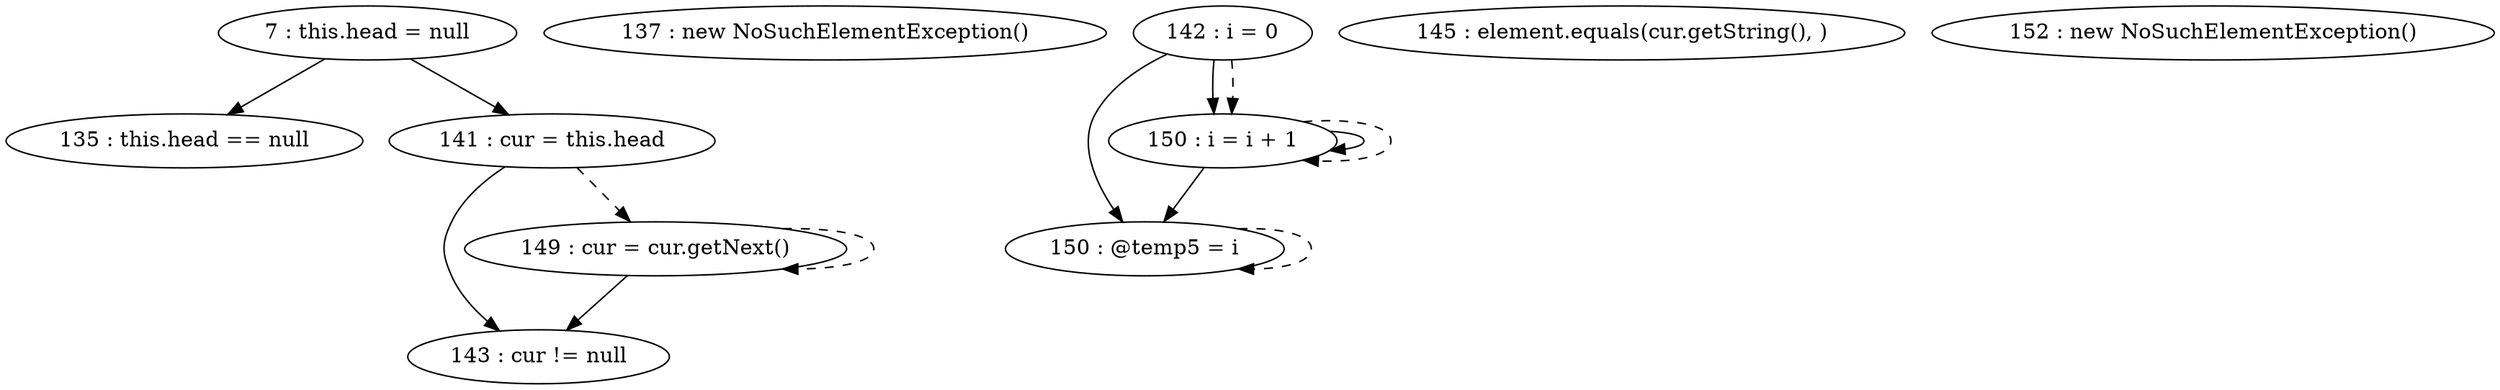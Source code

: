 digraph G {
"7 : this.head = null"
"7 : this.head = null" -> "135 : this.head == null"
"7 : this.head = null" -> "141 : cur = this.head"
"135 : this.head == null"
"137 : new NoSuchElementException()"
"141 : cur = this.head"
"141 : cur = this.head" -> "143 : cur != null"
"141 : cur = this.head" -> "149 : cur = cur.getNext()" [style=dashed]
"142 : i = 0"
"142 : i = 0" -> "150 : @temp5 = i"
"142 : i = 0" -> "150 : i = i + 1"
"142 : i = 0" -> "150 : i = i + 1" [style=dashed]
"143 : cur != null"
"145 : element.equals(cur.getString(), )"
"152 : new NoSuchElementException()"
"149 : cur = cur.getNext()"
"149 : cur = cur.getNext()" -> "143 : cur != null"
"149 : cur = cur.getNext()" -> "149 : cur = cur.getNext()" [style=dashed]
"150 : @temp5 = i"
"150 : @temp5 = i" -> "150 : @temp5 = i" [style=dashed]
"150 : i = i + 1"
"150 : i = i + 1" -> "150 : @temp5 = i"
"150 : i = i + 1" -> "150 : i = i + 1"
"150 : i = i + 1" -> "150 : i = i + 1" [style=dashed]
"143 : cur != null"
}